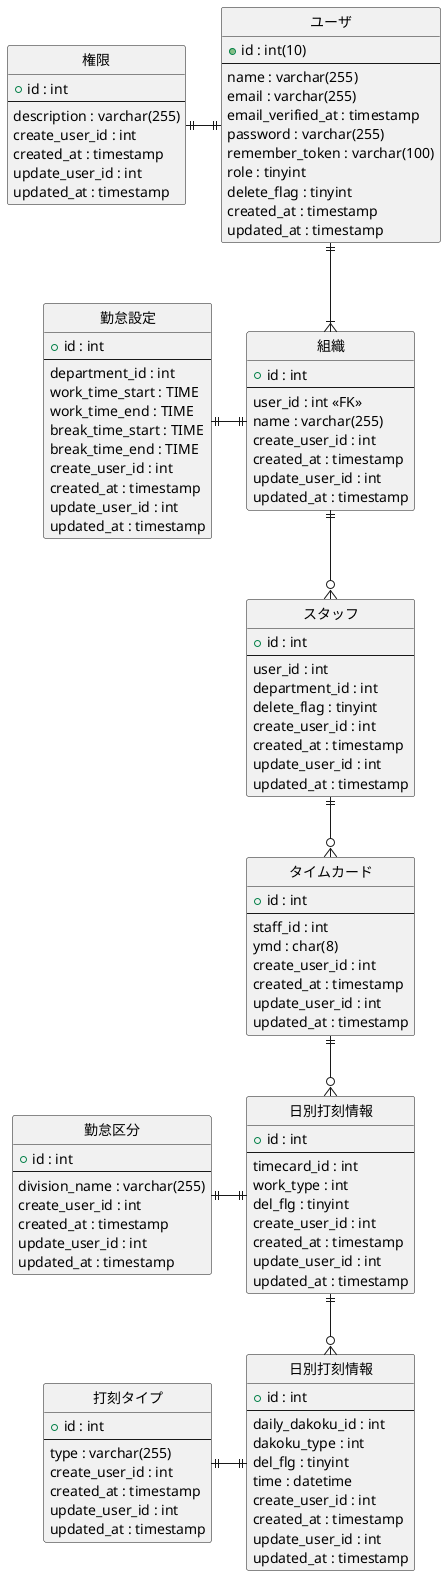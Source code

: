 @startuml
hide circle
skinparam linetype ortho

entity "ユーザ" as user {
  +id : int(10)
  --
  name : varchar(255)
  email : varchar(255)
  email_verified_at : timestamp
  password : varchar(255)
  remember_token : varchar(100)
  role : tinyint
  delete_flag : tinyint
  created_at : timestamp
  updated_at : timestamp
}

entity "勤怠設定" as attendance_property {
    +id : int
    --
    department_id : int
    work_time_start : TIME
    work_time_end : TIME
    break_time_start : TIME
    break_time_end : TIME
    create_user_id : int
    created_at : timestamp
    update_user_id : int
    updated_at : timestamp
}

entity "勤怠区分" as work_division {
  +id : int
  --
  division_name : varchar(255)
  create_user_id : int
  created_at : timestamp
  update_user_id : int
  updated_at : timestamp
}

entity "打刻タイプ" as dakoku_type {
  +id : int
  --
  type : varchar(255)
  create_user_id : int
  created_at : timestamp
  update_user_id : int
  updated_at : timestamp
}

entity "スタッフ" as staff {
  +id : int
  --
  user_id : int
  department_id : int
  delete_flag : tinyint
  create_user_id : int
  created_at : timestamp
  update_user_id : int
  updated_at : timestamp
}

entity "組織" as departments {
  +id : int
  --
  user_id : int <<FK>>
  name : varchar(255)
  create_user_id : int
  created_at : timestamp
  update_user_id : int
  updated_at : timestamp
}

entity "権限" as role {
  +id : int
  --
  description : varchar(255)
  create_user_id : int
  created_at : timestamp
  update_user_id : int
  updated_at : timestamp
}

entity "タイムカード" as timecards {
  +id : int
  --
  staff_id : int
  ymd : char(8)
  create_user_id : int
  created_at : timestamp
  update_user_id : int
  updated_at : timestamp
}

entity "日別打刻情報" as daily_dakoku {
  +id : int
  --
  timecard_id : int
  work_type : int
  del_flg : tinyint
  create_user_id : int
  created_at : timestamp
  update_user_id : int
  updated_at : timestamp
}

entity "日別打刻情報" as dakoku_time {
  +id : int
  --
  daily_dakoku_id : int
  dakoku_type : int
  del_flg : tinyint
  time : datetime
  create_user_id : int
  created_at : timestamp
  update_user_id : int
  updated_at : timestamp
}

user||--|{departments
user ||-l-||role
departments ||--o{ staff
departments ||-l-||attendance_property
staff||--o{timecards
timecards ||--o{daily_dakoku
daily_dakoku ||-l-|| work_division
daily_dakoku ||--o{ dakoku_time
dakoku_time ||-l-|| dakoku_type
@enduml
